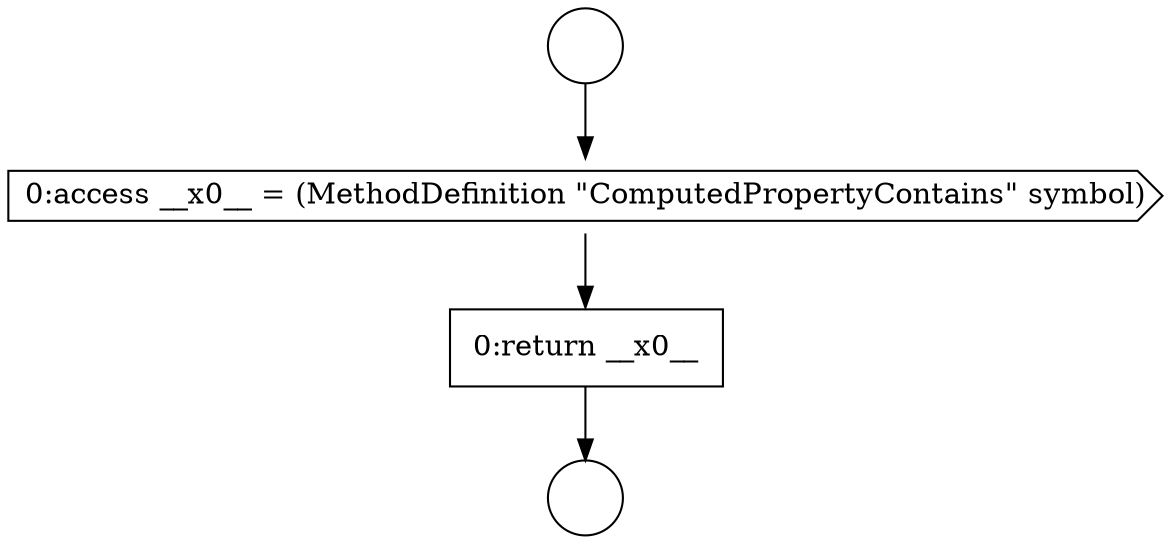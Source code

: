 digraph {
  node8368 [shape=circle label=" " color="black" fillcolor="white" style=filled]
  node8370 [shape=cds, label=<<font color="black">0:access __x0__ = (MethodDefinition &quot;ComputedPropertyContains&quot; symbol)</font>> color="black" fillcolor="white" style=filled]
  node8371 [shape=none, margin=0, label=<<font color="black">
    <table border="0" cellborder="1" cellspacing="0" cellpadding="10">
      <tr><td align="left">0:return __x0__</td></tr>
    </table>
  </font>> color="black" fillcolor="white" style=filled]
  node8369 [shape=circle label=" " color="black" fillcolor="white" style=filled]
  node8368 -> node8370 [ color="black"]
  node8370 -> node8371 [ color="black"]
  node8371 -> node8369 [ color="black"]
}
